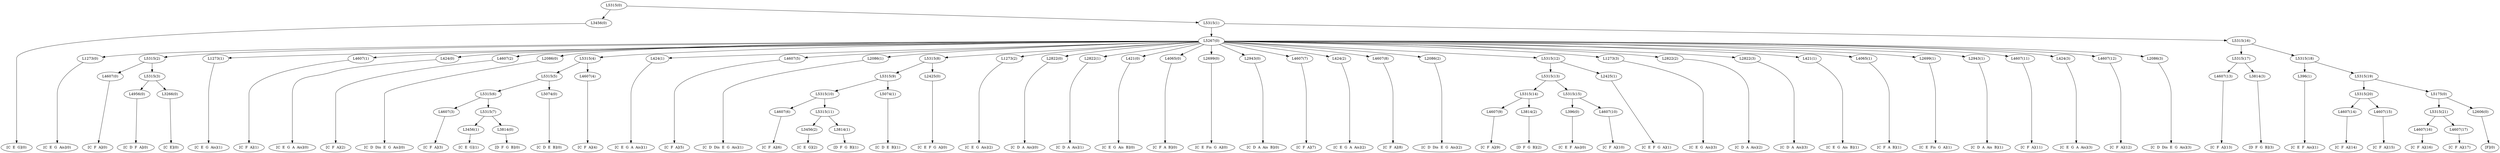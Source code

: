 digraph sample{
"L3456(0)"->"[C  E  G](0)"
"L1273(0)"->"[C  E  G  Ais](0)"
"L4607(0)"->"[C  F  A](0)"
"L4956(0)"->"[C  D  F  A](0)"
"L3266(0)"->"[C  E](0)"
"L5315(3)"->"L4956(0)"
"L5315(3)"->"L3266(0)"
"L5315(2)"->"L4607(0)"
"L5315(2)"->"L5315(3)"
"L1273(1)"->"[C  E  G  Ais](1)"
"L4607(1)"->"[C  F  A](1)"
"L424(0)"->"[C  E  G  A  Ais](0)"
"L4607(2)"->"[C  F  A](2)"
"L2086(0)"->"[C  D  Dis  E  G  Ais](0)"
"L4607(3)"->"[C  F  A](3)"
"L3456(1)"->"[C  E  G](1)"
"L3814(0)"->"[D  F  G  B](0)"
"L5315(7)"->"L3456(1)"
"L5315(7)"->"L3814(0)"
"L5315(6)"->"L4607(3)"
"L5315(6)"->"L5315(7)"
"L5074(0)"->"[C  D  E  B](0)"
"L5315(5)"->"L5315(6)"
"L5315(5)"->"L5074(0)"
"L4607(4)"->"[C  F  A](4)"
"L5315(4)"->"L5315(5)"
"L5315(4)"->"L4607(4)"
"L424(1)"->"[C  E  G  A  Ais](1)"
"L4607(5)"->"[C  F  A](5)"
"L2086(1)"->"[C  D  Dis  E  G  Ais](1)"
"L4607(6)"->"[C  F  A](6)"
"L3456(2)"->"[C  E  G](2)"
"L3814(1)"->"[D  F  G  B](1)"
"L5315(11)"->"L3456(2)"
"L5315(11)"->"L3814(1)"
"L5315(10)"->"L4607(6)"
"L5315(10)"->"L5315(11)"
"L5074(1)"->"[C  D  E  B](1)"
"L5315(9)"->"L5315(10)"
"L5315(9)"->"L5074(1)"
"L2425(0)"->"[C  E  F  G  A](0)"
"L5315(8)"->"L5315(9)"
"L5315(8)"->"L2425(0)"
"L1273(2)"->"[C  E  G  Ais](2)"
"L2822(0)"->"[C  D  A  Ais](0)"
"L2822(1)"->"[C  D  A  Ais](1)"
"L421(0)"->"[C  E  G  Ais  B](0)"
"L4065(0)"->"[C  F  A  B](0)"
"L2699(0)"->"[C  E  Fis  G  A](0)"
"L2943(0)"->"[C  D  A  Ais  B](0)"
"L4607(7)"->"[C  F  A](7)"
"L424(2)"->"[C  E  G  A  Ais](2)"
"L4607(8)"->"[C  F  A](8)"
"L2086(2)"->"[C  D  Dis  E  G  Ais](2)"
"L4607(9)"->"[C  F  A](9)"
"L3814(2)"->"[D  F  G  B](2)"
"L5315(14)"->"L4607(9)"
"L5315(14)"->"L3814(2)"
"L396(0)"->"[C  E  F  Ais](0)"
"L4607(10)"->"[C  F  A](10)"
"L5315(15)"->"L396(0)"
"L5315(15)"->"L4607(10)"
"L5315(13)"->"L5315(14)"
"L5315(13)"->"L5315(15)"
"L2425(1)"->"[C  E  F  G  A](1)"
"L5315(12)"->"L5315(13)"
"L5315(12)"->"L2425(1)"
"L1273(3)"->"[C  E  G  Ais](3)"
"L2822(2)"->"[C  D  A  Ais](2)"
"L2822(3)"->"[C  D  A  Ais](3)"
"L421(1)"->"[C  E  G  Ais  B](1)"
"L4065(1)"->"[C  F  A  B](1)"
"L2699(1)"->"[C  E  Fis  G  A](1)"
"L2943(1)"->"[C  D  A  Ais  B](1)"
"L4607(11)"->"[C  F  A](11)"
"L424(3)"->"[C  E  G  A  Ais](3)"
"L4607(12)"->"[C  F  A](12)"
"L2086(3)"->"[C  D  Dis  E  G  Ais](3)"
"L5267(0)"->"L1273(0)"
"L5267(0)"->"L5315(2)"
"L5267(0)"->"L1273(1)"
"L5267(0)"->"L4607(1)"
"L5267(0)"->"L424(0)"
"L5267(0)"->"L4607(2)"
"L5267(0)"->"L2086(0)"
"L5267(0)"->"L5315(4)"
"L5267(0)"->"L424(1)"
"L5267(0)"->"L4607(5)"
"L5267(0)"->"L2086(1)"
"L5267(0)"->"L5315(8)"
"L5267(0)"->"L1273(2)"
"L5267(0)"->"L2822(0)"
"L5267(0)"->"L2822(1)"
"L5267(0)"->"L421(0)"
"L5267(0)"->"L4065(0)"
"L5267(0)"->"L2699(0)"
"L5267(0)"->"L2943(0)"
"L5267(0)"->"L4607(7)"
"L5267(0)"->"L424(2)"
"L5267(0)"->"L4607(8)"
"L5267(0)"->"L2086(2)"
"L5267(0)"->"L5315(12)"
"L5267(0)"->"L1273(3)"
"L5267(0)"->"L2822(2)"
"L5267(0)"->"L2822(3)"
"L5267(0)"->"L421(1)"
"L5267(0)"->"L4065(1)"
"L5267(0)"->"L2699(1)"
"L5267(0)"->"L2943(1)"
"L5267(0)"->"L4607(11)"
"L5267(0)"->"L424(3)"
"L5267(0)"->"L4607(12)"
"L5267(0)"->"L2086(3)"
"L4607(13)"->"[C  F  A](13)"
"L3814(3)"->"[D  F  G  B](3)"
"L5315(17)"->"L4607(13)"
"L5315(17)"->"L3814(3)"
"L396(1)"->"[C  E  F  Ais](1)"
"L4607(14)"->"[C  F  A](14)"
"L4607(15)"->"[C  F  A](15)"
"L5315(20)"->"L4607(14)"
"L5315(20)"->"L4607(15)"
"L4607(16)"->"[C  F  A](16)"
"L4607(17)"->"[C  F  A](17)"
"L5315(21)"->"L4607(16)"
"L5315(21)"->"L4607(17)"
"L2606(0)"->"[F](0)"
"L5175(0)"->"L5315(21)"
"L5175(0)"->"L2606(0)"
"L5315(19)"->"L5315(20)"
"L5315(19)"->"L5175(0)"
"L5315(18)"->"L396(1)"
"L5315(18)"->"L5315(19)"
"L5315(16)"->"L5315(17)"
"L5315(16)"->"L5315(18)"
"L5315(1)"->"L5267(0)"
"L5315(1)"->"L5315(16)"
"L5315(0)"->"L3456(0)"
"L5315(0)"->"L5315(1)"
{rank = min; "L5315(0)"}
{rank = same; "L3456(0)"; "L5315(1)";}
{rank = same; "L5267(0)"; "L5315(16)";}
{rank = same; "L1273(0)"; "L5315(2)"; "L1273(1)"; "L4607(1)"; "L424(0)"; "L4607(2)"; "L2086(0)"; "L5315(4)"; "L424(1)"; "L4607(5)"; "L2086(1)"; "L5315(8)"; "L1273(2)"; "L2822(0)"; "L2822(1)"; "L421(0)"; "L4065(0)"; "L2699(0)"; "L2943(0)"; "L4607(7)"; "L424(2)"; "L4607(8)"; "L2086(2)"; "L5315(12)"; "L1273(3)"; "L2822(2)"; "L2822(3)"; "L421(1)"; "L4065(1)"; "L2699(1)"; "L2943(1)"; "L4607(11)"; "L424(3)"; "L4607(12)"; "L2086(3)"; "L5315(17)"; "L5315(18)";}
{rank = same; "L4607(0)"; "L5315(3)"; "L5315(5)"; "L4607(4)"; "L5315(9)"; "L2425(0)"; "L5315(13)"; "L2425(1)"; "L4607(13)"; "L3814(3)"; "L396(1)"; "L5315(19)";}
{rank = same; "L4956(0)"; "L3266(0)"; "L5315(6)"; "L5074(0)"; "L5315(10)"; "L5074(1)"; "L5315(14)"; "L5315(15)"; "L5315(20)"; "L5175(0)";}
{rank = same; "L4607(3)"; "L5315(7)"; "L4607(6)"; "L5315(11)"; "L4607(9)"; "L3814(2)"; "L396(0)"; "L4607(10)"; "L4607(14)"; "L4607(15)"; "L5315(21)"; "L2606(0)";}
{rank = same; "L3456(1)"; "L3814(0)"; "L3456(2)"; "L3814(1)"; "L4607(16)"; "L4607(17)";}
{rank = max; "[C  D  A  Ais  B](0)"; "[C  D  A  Ais  B](1)"; "[C  D  A  Ais](0)"; "[C  D  A  Ais](1)"; "[C  D  A  Ais](2)"; "[C  D  A  Ais](3)"; "[C  D  Dis  E  G  Ais](0)"; "[C  D  Dis  E  G  Ais](1)"; "[C  D  Dis  E  G  Ais](2)"; "[C  D  Dis  E  G  Ais](3)"; "[C  D  E  B](0)"; "[C  D  E  B](1)"; "[C  D  F  A](0)"; "[C  E  F  Ais](0)"; "[C  E  F  Ais](1)"; "[C  E  F  G  A](0)"; "[C  E  F  G  A](1)"; "[C  E  Fis  G  A](0)"; "[C  E  Fis  G  A](1)"; "[C  E  G  A  Ais](0)"; "[C  E  G  A  Ais](1)"; "[C  E  G  A  Ais](2)"; "[C  E  G  A  Ais](3)"; "[C  E  G  Ais  B](0)"; "[C  E  G  Ais  B](1)"; "[C  E  G  Ais](0)"; "[C  E  G  Ais](1)"; "[C  E  G  Ais](2)"; "[C  E  G  Ais](3)"; "[C  E  G](0)"; "[C  E  G](1)"; "[C  E  G](2)"; "[C  E](0)"; "[C  F  A  B](0)"; "[C  F  A  B](1)"; "[C  F  A](0)"; "[C  F  A](1)"; "[C  F  A](10)"; "[C  F  A](11)"; "[C  F  A](12)"; "[C  F  A](13)"; "[C  F  A](14)"; "[C  F  A](15)"; "[C  F  A](16)"; "[C  F  A](17)"; "[C  F  A](2)"; "[C  F  A](3)"; "[C  F  A](4)"; "[C  F  A](5)"; "[C  F  A](6)"; "[C  F  A](7)"; "[C  F  A](8)"; "[C  F  A](9)"; "[D  F  G  B](0)"; "[D  F  G  B](1)"; "[D  F  G  B](2)"; "[D  F  G  B](3)"; "[F](0)";}
}